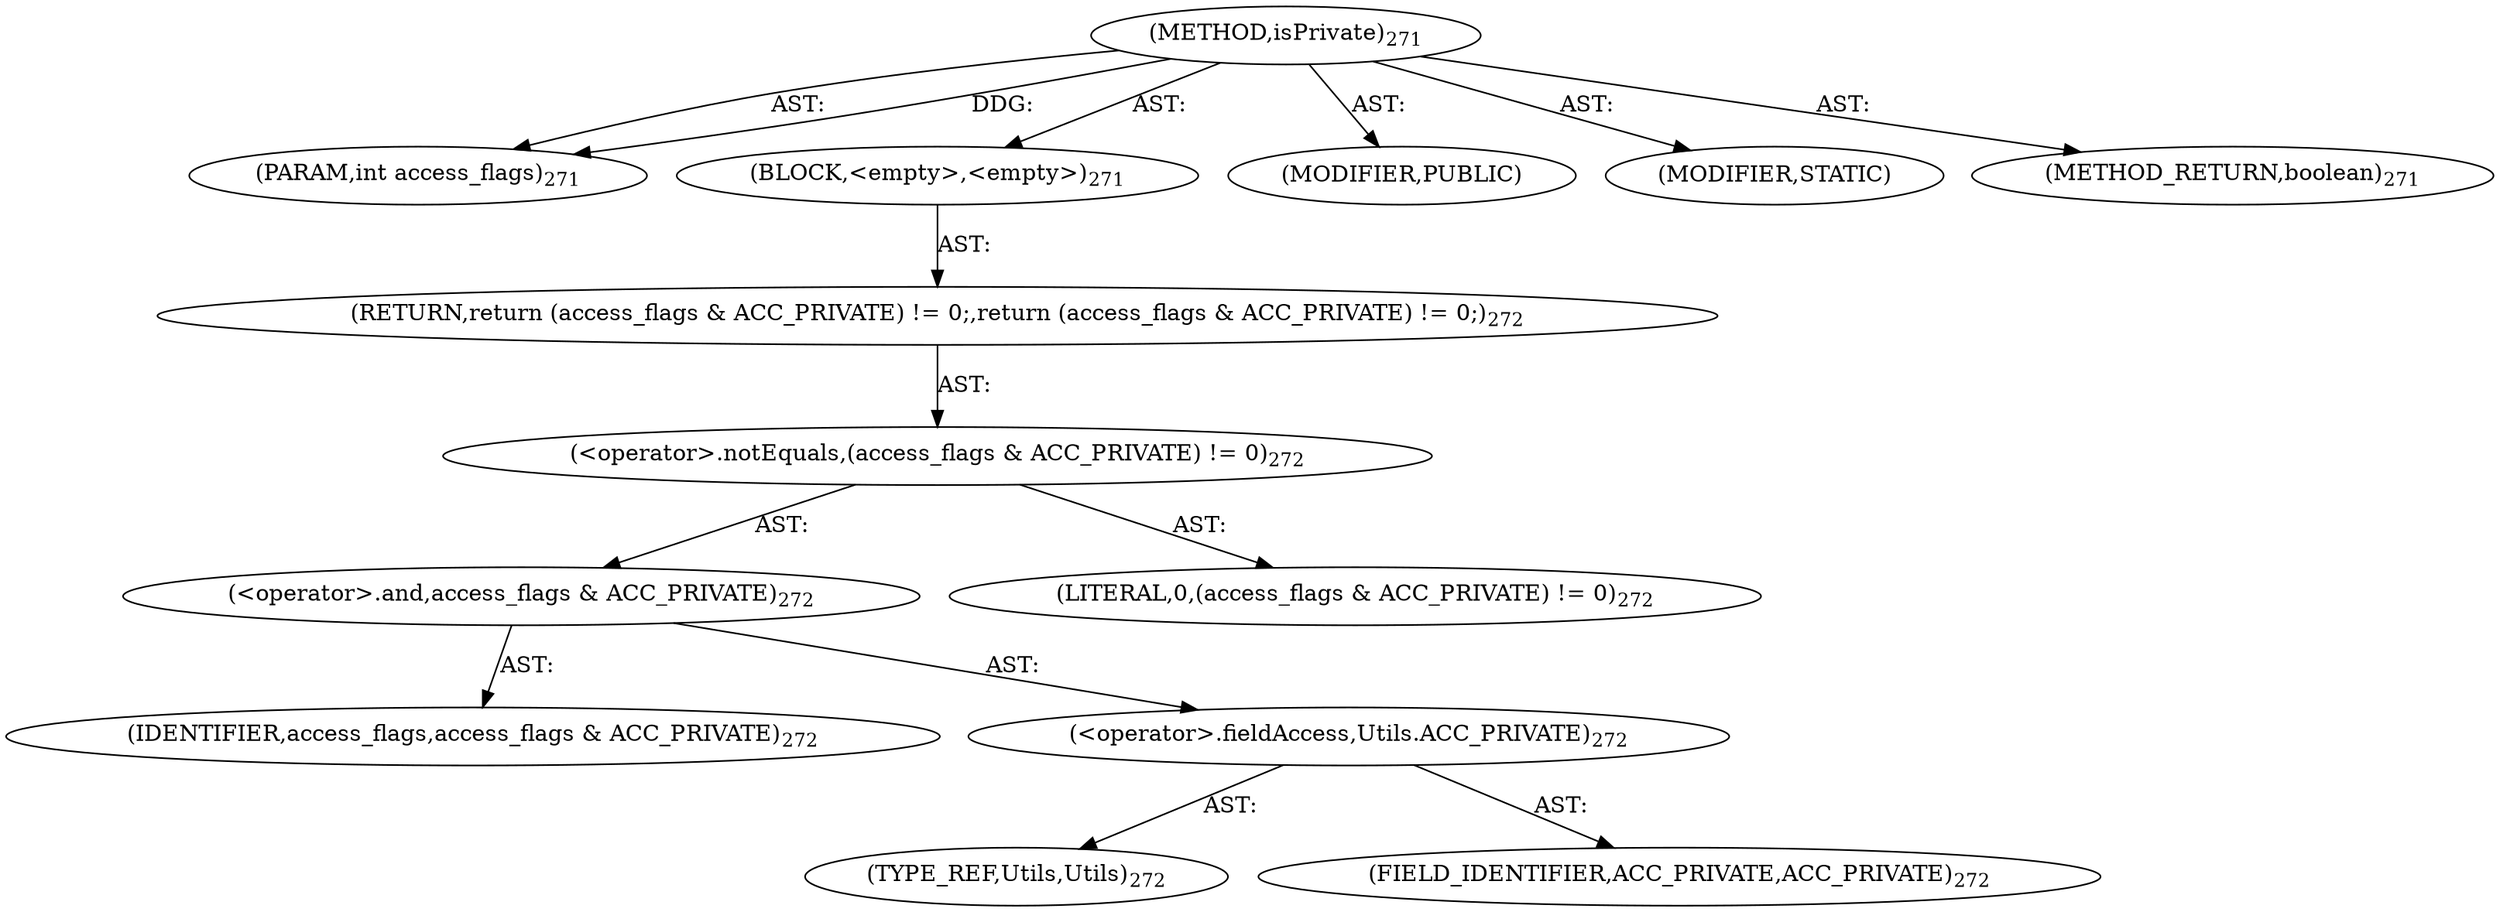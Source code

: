 digraph "isPrivate" {  
"111669149708" [label = <(METHOD,isPrivate)<SUB>271</SUB>> ]
"115964117007" [label = <(PARAM,int access_flags)<SUB>271</SUB>> ]
"25769803804" [label = <(BLOCK,&lt;empty&gt;,&lt;empty&gt;)<SUB>271</SUB>> ]
"146028888075" [label = <(RETURN,return (access_flags &amp; ACC_PRIVATE) != 0;,return (access_flags &amp; ACC_PRIVATE) != 0;)<SUB>272</SUB>> ]
"30064771162" [label = <(&lt;operator&gt;.notEquals,(access_flags &amp; ACC_PRIVATE) != 0)<SUB>272</SUB>> ]
"30064771163" [label = <(&lt;operator&gt;.and,access_flags &amp; ACC_PRIVATE)<SUB>272</SUB>> ]
"68719476812" [label = <(IDENTIFIER,access_flags,access_flags &amp; ACC_PRIVATE)<SUB>272</SUB>> ]
"30064771164" [label = <(&lt;operator&gt;.fieldAccess,Utils.ACC_PRIVATE)<SUB>272</SUB>> ]
"180388626439" [label = <(TYPE_REF,Utils,Utils)<SUB>272</SUB>> ]
"55834574854" [label = <(FIELD_IDENTIFIER,ACC_PRIVATE,ACC_PRIVATE)<SUB>272</SUB>> ]
"90194313255" [label = <(LITERAL,0,(access_flags &amp; ACC_PRIVATE) != 0)<SUB>272</SUB>> ]
"133143986226" [label = <(MODIFIER,PUBLIC)> ]
"133143986227" [label = <(MODIFIER,STATIC)> ]
"128849018892" [label = <(METHOD_RETURN,boolean)<SUB>271</SUB>> ]
  "111669149708" -> "115964117007"  [ label = "AST: "] 
  "111669149708" -> "25769803804"  [ label = "AST: "] 
  "111669149708" -> "133143986226"  [ label = "AST: "] 
  "111669149708" -> "133143986227"  [ label = "AST: "] 
  "111669149708" -> "128849018892"  [ label = "AST: "] 
  "25769803804" -> "146028888075"  [ label = "AST: "] 
  "146028888075" -> "30064771162"  [ label = "AST: "] 
  "30064771162" -> "30064771163"  [ label = "AST: "] 
  "30064771162" -> "90194313255"  [ label = "AST: "] 
  "30064771163" -> "68719476812"  [ label = "AST: "] 
  "30064771163" -> "30064771164"  [ label = "AST: "] 
  "30064771164" -> "180388626439"  [ label = "AST: "] 
  "30064771164" -> "55834574854"  [ label = "AST: "] 
  "111669149708" -> "115964117007"  [ label = "DDG: "] 
}
